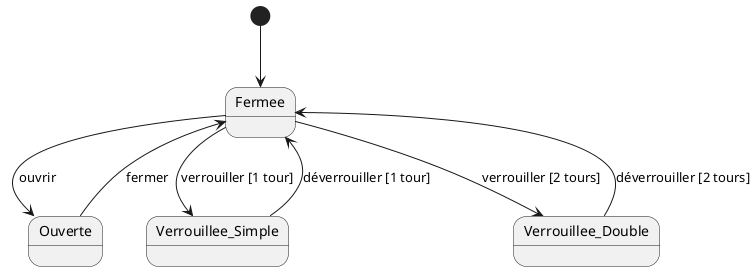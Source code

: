@startuml Tok Tok

[*] --> Fermee

state Ouverte
state Fermee
state Verrouillee_Simple
state Verrouillee_Double

Fermee --> Ouverte : ouvrir
Ouverte --> Fermee : fermer

Fermee --> Verrouillee_Simple : verrouiller [1 tour]
Verrouillee_Simple --> Fermee : déverrouiller [1 tour]

Fermee --> Verrouillee_Double : verrouiller [2 tours]
Verrouillee_Double --> Fermee : déverrouiller [2 tours]

@enduml
